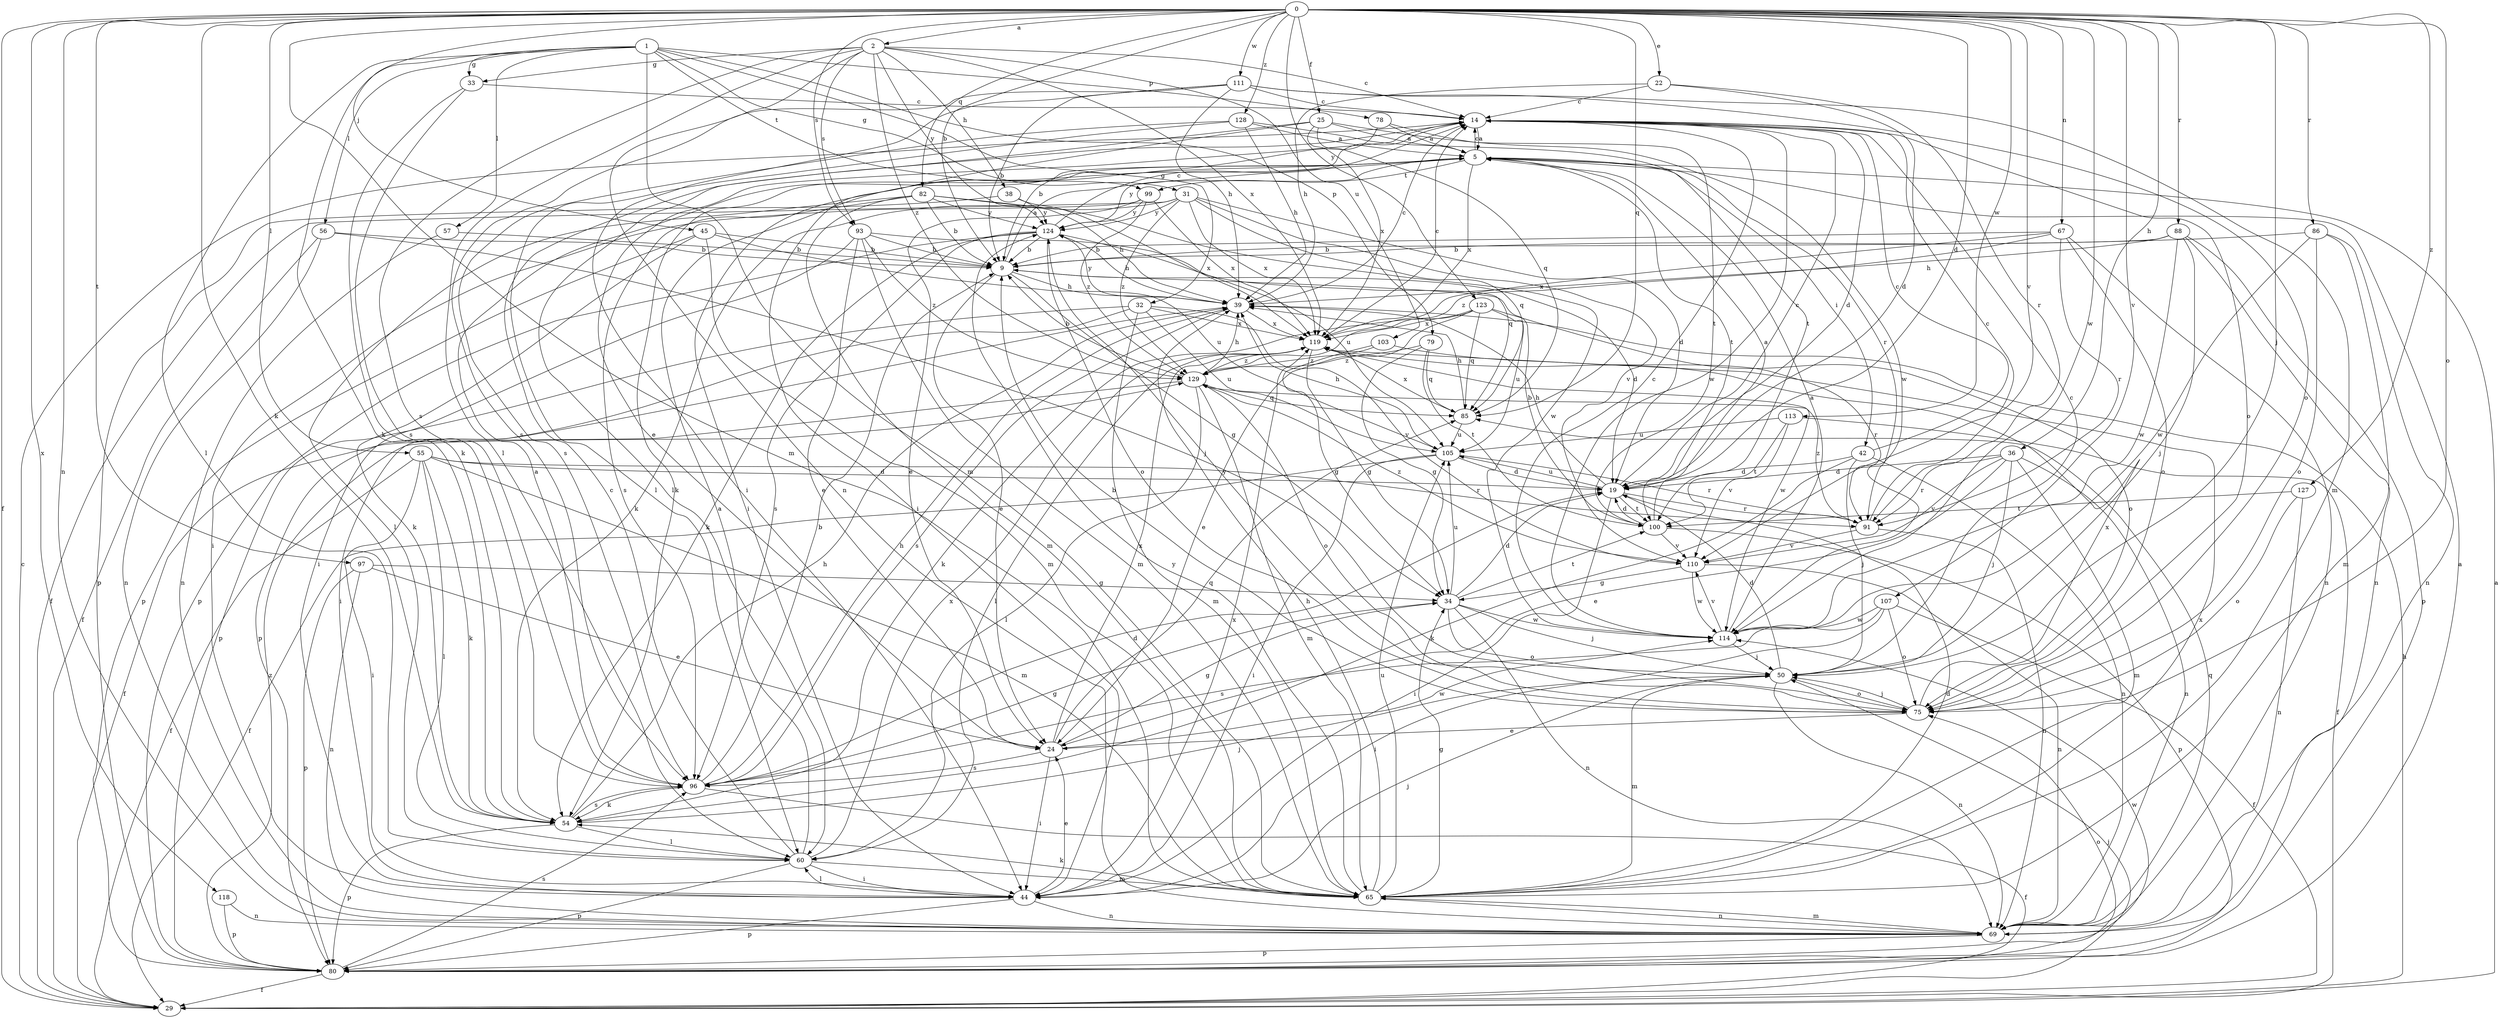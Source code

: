 strict digraph  {
0;
1;
2;
5;
9;
14;
19;
22;
24;
25;
29;
31;
32;
33;
34;
36;
38;
39;
42;
44;
45;
50;
54;
55;
56;
57;
60;
65;
67;
69;
75;
78;
79;
80;
82;
85;
86;
88;
91;
93;
96;
97;
99;
100;
103;
105;
107;
110;
111;
113;
114;
118;
119;
123;
124;
127;
128;
129;
0 -> 2  [label=a];
0 -> 9  [label=b];
0 -> 19  [label=d];
0 -> 22  [label=e];
0 -> 25  [label=f];
0 -> 29  [label=f];
0 -> 36  [label=h];
0 -> 45  [label=j];
0 -> 50  [label=j];
0 -> 54  [label=k];
0 -> 55  [label=l];
0 -> 65  [label=m];
0 -> 67  [label=n];
0 -> 69  [label=n];
0 -> 75  [label=o];
0 -> 82  [label=q];
0 -> 85  [label=q];
0 -> 86  [label=r];
0 -> 88  [label=r];
0 -> 93  [label=s];
0 -> 97  [label=t];
0 -> 107  [label=v];
0 -> 110  [label=v];
0 -> 111  [label=w];
0 -> 113  [label=w];
0 -> 114  [label=w];
0 -> 118  [label=x];
0 -> 123  [label=y];
0 -> 127  [label=z];
0 -> 128  [label=z];
1 -> 31  [label=g];
1 -> 32  [label=g];
1 -> 33  [label=g];
1 -> 54  [label=k];
1 -> 56  [label=l];
1 -> 57  [label=l];
1 -> 60  [label=l];
1 -> 65  [label=m];
1 -> 78  [label=p];
1 -> 79  [label=p];
1 -> 99  [label=t];
2 -> 14  [label=c];
2 -> 33  [label=g];
2 -> 38  [label=h];
2 -> 60  [label=l];
2 -> 69  [label=n];
2 -> 93  [label=s];
2 -> 96  [label=s];
2 -> 103  [label=u];
2 -> 119  [label=x];
2 -> 124  [label=y];
2 -> 129  [label=z];
5 -> 14  [label=c];
5 -> 42  [label=i];
5 -> 54  [label=k];
5 -> 91  [label=r];
5 -> 99  [label=t];
5 -> 100  [label=t];
5 -> 119  [label=x];
5 -> 124  [label=y];
9 -> 5  [label=a];
9 -> 19  [label=d];
9 -> 24  [label=e];
9 -> 34  [label=g];
9 -> 39  [label=h];
14 -> 5  [label=a];
14 -> 19  [label=d];
14 -> 24  [label=e];
14 -> 44  [label=i];
14 -> 75  [label=o];
14 -> 114  [label=w];
19 -> 14  [label=c];
19 -> 39  [label=h];
19 -> 44  [label=i];
19 -> 91  [label=r];
19 -> 100  [label=t];
19 -> 105  [label=u];
22 -> 14  [label=c];
22 -> 19  [label=d];
22 -> 39  [label=h];
22 -> 91  [label=r];
24 -> 34  [label=g];
24 -> 44  [label=i];
24 -> 85  [label=q];
24 -> 96  [label=s];
24 -> 114  [label=w];
24 -> 119  [label=x];
25 -> 5  [label=a];
25 -> 44  [label=i];
25 -> 60  [label=l];
25 -> 85  [label=q];
25 -> 114  [label=w];
25 -> 119  [label=x];
29 -> 5  [label=a];
29 -> 14  [label=c];
29 -> 39  [label=h];
29 -> 50  [label=j];
31 -> 19  [label=d];
31 -> 29  [label=f];
31 -> 54  [label=k];
31 -> 85  [label=q];
31 -> 110  [label=v];
31 -> 119  [label=x];
31 -> 124  [label=y];
31 -> 129  [label=z];
32 -> 44  [label=i];
32 -> 65  [label=m];
32 -> 80  [label=p];
32 -> 105  [label=u];
32 -> 110  [label=v];
32 -> 119  [label=x];
33 -> 14  [label=c];
33 -> 54  [label=k];
33 -> 96  [label=s];
34 -> 19  [label=d];
34 -> 50  [label=j];
34 -> 69  [label=n];
34 -> 75  [label=o];
34 -> 100  [label=t];
34 -> 105  [label=u];
34 -> 114  [label=w];
36 -> 19  [label=d];
36 -> 24  [label=e];
36 -> 50  [label=j];
36 -> 65  [label=m];
36 -> 69  [label=n];
36 -> 91  [label=r];
36 -> 110  [label=v];
38 -> 80  [label=p];
38 -> 119  [label=x];
38 -> 124  [label=y];
39 -> 14  [label=c];
39 -> 80  [label=p];
39 -> 96  [label=s];
39 -> 119  [label=x];
39 -> 124  [label=y];
42 -> 14  [label=c];
42 -> 19  [label=d];
42 -> 50  [label=j];
42 -> 54  [label=k];
42 -> 69  [label=n];
44 -> 24  [label=e];
44 -> 50  [label=j];
44 -> 60  [label=l];
44 -> 69  [label=n];
44 -> 80  [label=p];
44 -> 119  [label=x];
45 -> 9  [label=b];
45 -> 54  [label=k];
45 -> 65  [label=m];
45 -> 80  [label=p];
45 -> 105  [label=u];
50 -> 14  [label=c];
50 -> 19  [label=d];
50 -> 65  [label=m];
50 -> 69  [label=n];
50 -> 75  [label=o];
54 -> 39  [label=h];
54 -> 50  [label=j];
54 -> 60  [label=l];
54 -> 80  [label=p];
54 -> 96  [label=s];
55 -> 19  [label=d];
55 -> 29  [label=f];
55 -> 44  [label=i];
55 -> 54  [label=k];
55 -> 60  [label=l];
55 -> 65  [label=m];
55 -> 91  [label=r];
56 -> 9  [label=b];
56 -> 29  [label=f];
56 -> 50  [label=j];
56 -> 69  [label=n];
57 -> 9  [label=b];
57 -> 69  [label=n];
60 -> 5  [label=a];
60 -> 14  [label=c];
60 -> 44  [label=i];
60 -> 65  [label=m];
60 -> 80  [label=p];
60 -> 119  [label=x];
65 -> 19  [label=d];
65 -> 34  [label=g];
65 -> 39  [label=h];
65 -> 54  [label=k];
65 -> 69  [label=n];
65 -> 105  [label=u];
65 -> 119  [label=x];
65 -> 124  [label=y];
67 -> 9  [label=b];
67 -> 69  [label=n];
67 -> 75  [label=o];
67 -> 91  [label=r];
67 -> 119  [label=x];
67 -> 129  [label=z];
69 -> 65  [label=m];
69 -> 80  [label=p];
69 -> 85  [label=q];
75 -> 9  [label=b];
75 -> 24  [label=e];
75 -> 50  [label=j];
75 -> 119  [label=x];
75 -> 124  [label=y];
78 -> 5  [label=a];
78 -> 9  [label=b];
78 -> 100  [label=t];
79 -> 34  [label=g];
79 -> 85  [label=q];
79 -> 100  [label=t];
79 -> 129  [label=z];
80 -> 5  [label=a];
80 -> 29  [label=f];
80 -> 75  [label=o];
80 -> 96  [label=s];
80 -> 114  [label=w];
80 -> 129  [label=z];
82 -> 9  [label=b];
82 -> 39  [label=h];
82 -> 60  [label=l];
82 -> 65  [label=m];
82 -> 96  [label=s];
82 -> 114  [label=w];
82 -> 124  [label=y];
85 -> 39  [label=h];
85 -> 105  [label=u];
85 -> 119  [label=x];
86 -> 9  [label=b];
86 -> 65  [label=m];
86 -> 69  [label=n];
86 -> 75  [label=o];
86 -> 114  [label=w];
88 -> 9  [label=b];
88 -> 39  [label=h];
88 -> 50  [label=j];
88 -> 69  [label=n];
88 -> 80  [label=p];
88 -> 114  [label=w];
91 -> 14  [label=c];
91 -> 69  [label=n];
91 -> 110  [label=v];
91 -> 129  [label=z];
93 -> 9  [label=b];
93 -> 24  [label=e];
93 -> 44  [label=i];
93 -> 65  [label=m];
93 -> 85  [label=q];
93 -> 129  [label=z];
96 -> 5  [label=a];
96 -> 9  [label=b];
96 -> 19  [label=d];
96 -> 29  [label=f];
96 -> 34  [label=g];
96 -> 39  [label=h];
96 -> 54  [label=k];
97 -> 24  [label=e];
97 -> 34  [label=g];
97 -> 69  [label=n];
97 -> 80  [label=p];
99 -> 24  [label=e];
99 -> 44  [label=i];
99 -> 119  [label=x];
99 -> 124  [label=y];
99 -> 129  [label=z];
100 -> 5  [label=a];
100 -> 9  [label=b];
100 -> 19  [label=d];
100 -> 80  [label=p];
100 -> 110  [label=v];
103 -> 34  [label=g];
103 -> 91  [label=r];
103 -> 129  [label=z];
105 -> 19  [label=d];
105 -> 29  [label=f];
105 -> 39  [label=h];
105 -> 44  [label=i];
105 -> 91  [label=r];
107 -> 29  [label=f];
107 -> 44  [label=i];
107 -> 75  [label=o];
107 -> 96  [label=s];
107 -> 114  [label=w];
110 -> 34  [label=g];
110 -> 69  [label=n];
110 -> 114  [label=w];
110 -> 129  [label=z];
111 -> 9  [label=b];
111 -> 14  [label=c];
111 -> 39  [label=h];
111 -> 44  [label=i];
111 -> 65  [label=m];
111 -> 75  [label=o];
111 -> 96  [label=s];
113 -> 29  [label=f];
113 -> 100  [label=t];
113 -> 105  [label=u];
113 -> 110  [label=v];
114 -> 5  [label=a];
114 -> 14  [label=c];
114 -> 50  [label=j];
114 -> 110  [label=v];
118 -> 69  [label=n];
118 -> 80  [label=p];
119 -> 14  [label=c];
119 -> 34  [label=g];
119 -> 60  [label=l];
119 -> 114  [label=w];
119 -> 129  [label=z];
123 -> 24  [label=e];
123 -> 54  [label=k];
123 -> 75  [label=o];
123 -> 85  [label=q];
123 -> 105  [label=u];
123 -> 119  [label=x];
124 -> 9  [label=b];
124 -> 14  [label=c];
124 -> 39  [label=h];
124 -> 54  [label=k];
124 -> 75  [label=o];
124 -> 80  [label=p];
124 -> 96  [label=s];
124 -> 105  [label=u];
127 -> 69  [label=n];
127 -> 75  [label=o];
127 -> 100  [label=t];
128 -> 5  [label=a];
128 -> 39  [label=h];
128 -> 60  [label=l];
128 -> 96  [label=s];
128 -> 100  [label=t];
129 -> 9  [label=b];
129 -> 29  [label=f];
129 -> 39  [label=h];
129 -> 60  [label=l];
129 -> 65  [label=m];
129 -> 75  [label=o];
129 -> 85  [label=q];
}
